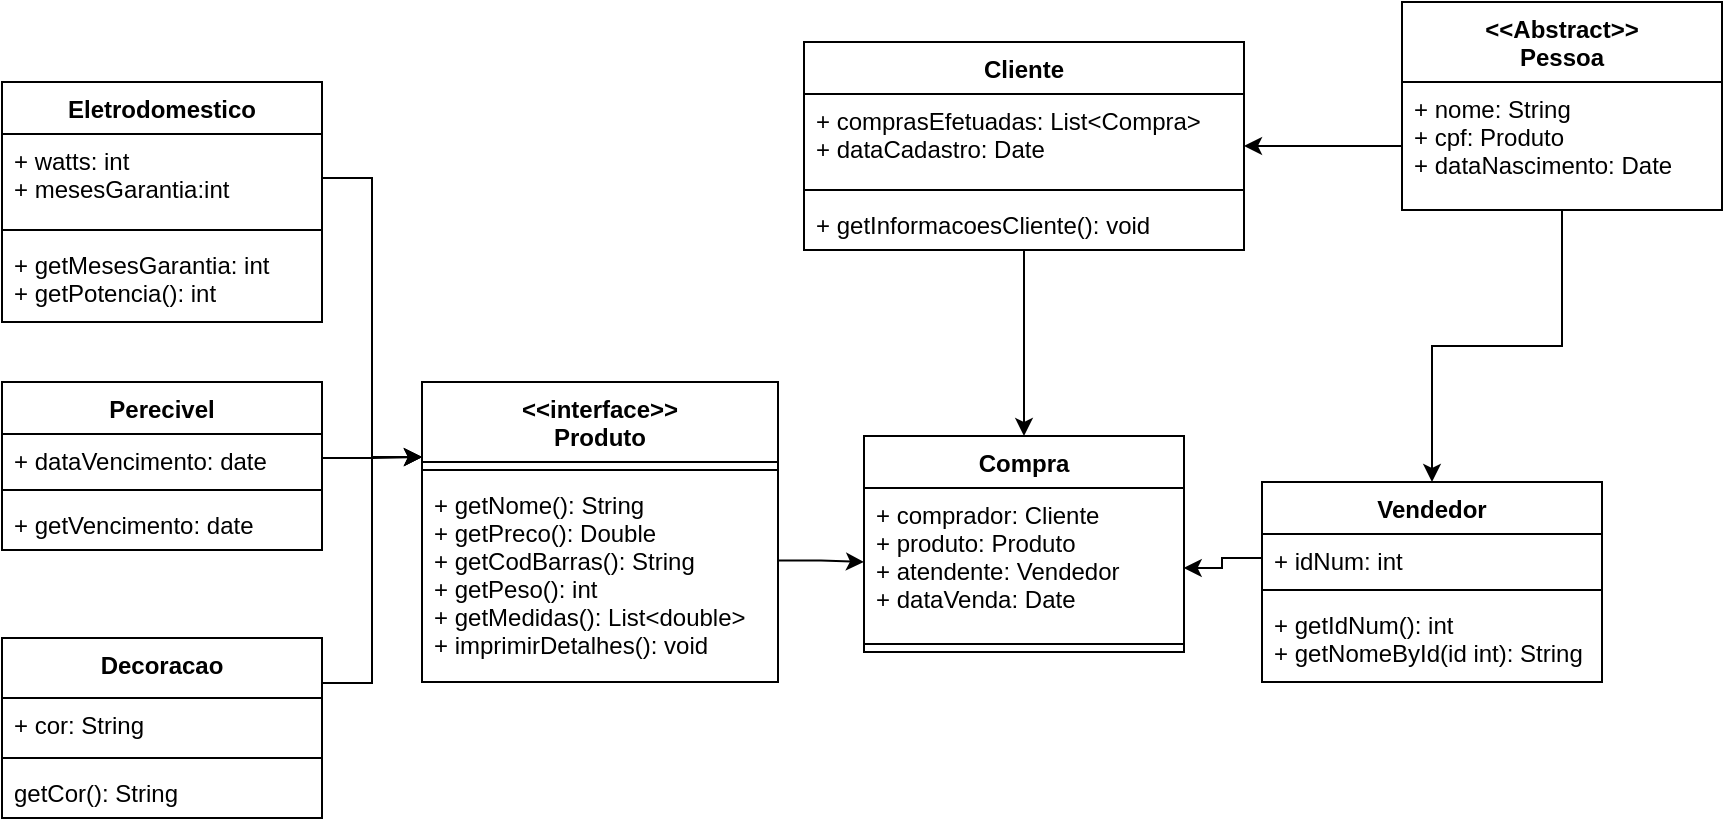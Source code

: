 <mxfile version="20.5.1" type="github">
  <diagram id="C5RBs43oDa-KdzZeNtuy" name="Page-1">
    <mxGraphModel dx="1021" dy="581" grid="1" gridSize="10" guides="1" tooltips="1" connect="1" arrows="1" fold="1" page="1" pageScale="1" pageWidth="1169" pageHeight="827" math="0" shadow="0">
      <root>
        <mxCell id="WIyWlLk6GJQsqaUBKTNV-0" />
        <mxCell id="WIyWlLk6GJQsqaUBKTNV-1" parent="WIyWlLk6GJQsqaUBKTNV-0" />
        <mxCell id="UWpg7ca5vRlGJdTYK1Bn-41" style="edgeStyle=orthogonalEdgeStyle;rounded=0;orthogonalLoop=1;jettySize=auto;html=1;exitX=1;exitY=0.405;exitDx=0;exitDy=0;entryX=0;entryY=0.5;entryDx=0;entryDy=0;exitPerimeter=0;" parent="WIyWlLk6GJQsqaUBKTNV-1" source="UWpg7ca5vRlGJdTYK1Bn-3" target="UWpg7ca5vRlGJdTYK1Bn-52" edge="1">
          <mxGeometry relative="1" as="geometry">
            <mxPoint x="550" y="612" as="targetPoint" />
          </mxGeometry>
        </mxCell>
        <mxCell id="UWpg7ca5vRlGJdTYK1Bn-0" value="&lt;&lt;interface&gt;&gt;&#xa;Produto" style="swimlane;fontStyle=1;align=center;verticalAlign=top;childLayout=stackLayout;horizontal=1;startSize=40;horizontalStack=0;resizeParent=1;resizeParentMax=0;resizeLast=0;collapsible=1;marginBottom=0;" parent="WIyWlLk6GJQsqaUBKTNV-1" vertex="1">
          <mxGeometry x="280" y="330" width="178" height="150" as="geometry" />
        </mxCell>
        <mxCell id="UWpg7ca5vRlGJdTYK1Bn-2" value="" style="line;strokeWidth=1;fillColor=none;align=left;verticalAlign=middle;spacingTop=-1;spacingLeft=3;spacingRight=3;rotatable=0;labelPosition=right;points=[];portConstraint=eastwest;strokeColor=inherit;" parent="UWpg7ca5vRlGJdTYK1Bn-0" vertex="1">
          <mxGeometry y="40" width="178" height="8" as="geometry" />
        </mxCell>
        <mxCell id="UWpg7ca5vRlGJdTYK1Bn-3" value="+ getNome(): String&#xa;+ getPreco(): Double&#xa;+ getCodBarras(): String&#xa;+ getPeso(): int&#xa;+ getMedidas(): List&lt;double&gt;&#xa;+ imprimirDetalhes(): void&#xa;" style="text;strokeColor=none;fillColor=none;align=left;verticalAlign=top;spacingLeft=4;spacingRight=4;overflow=hidden;rotatable=0;points=[[0,0.5],[1,0.5]];portConstraint=eastwest;" parent="UWpg7ca5vRlGJdTYK1Bn-0" vertex="1">
          <mxGeometry y="48" width="178" height="102" as="geometry" />
        </mxCell>
        <mxCell id="UWpg7ca5vRlGJdTYK1Bn-21" style="edgeStyle=orthogonalEdgeStyle;rounded=0;orthogonalLoop=1;jettySize=auto;html=1;exitX=1;exitY=0.5;exitDx=0;exitDy=0;entryX=0;entryY=0.25;entryDx=0;entryDy=0;" parent="WIyWlLk6GJQsqaUBKTNV-1" target="UWpg7ca5vRlGJdTYK1Bn-0" edge="1" source="UWpg7ca5vRlGJdTYK1Bn-59">
          <mxGeometry relative="1" as="geometry">
            <mxPoint x="150" y="303.0" as="sourcePoint" />
          </mxGeometry>
        </mxCell>
        <mxCell id="UWpg7ca5vRlGJdTYK1Bn-23" style="edgeStyle=orthogonalEdgeStyle;rounded=0;orthogonalLoop=1;jettySize=auto;html=1;exitX=1;exitY=0.5;exitDx=0;exitDy=0;entryX=0;entryY=0.25;entryDx=0;entryDy=0;" parent="WIyWlLk6GJQsqaUBKTNV-1" target="UWpg7ca5vRlGJdTYK1Bn-0" edge="1" source="UWpg7ca5vRlGJdTYK1Bn-63">
          <mxGeometry relative="1" as="geometry">
            <mxPoint x="150" y="453" as="sourcePoint" />
            <mxPoint x="260" y="380" as="targetPoint" />
          </mxGeometry>
        </mxCell>
        <mxCell id="UWpg7ca5vRlGJdTYK1Bn-28" style="edgeStyle=orthogonalEdgeStyle;rounded=0;orthogonalLoop=1;jettySize=auto;html=1;exitX=1;exitY=0.25;exitDx=0;exitDy=0;entryX=0;entryY=0.25;entryDx=0;entryDy=0;" parent="WIyWlLk6GJQsqaUBKTNV-1" source="UWpg7ca5vRlGJdTYK1Bn-24" target="UWpg7ca5vRlGJdTYK1Bn-0" edge="1">
          <mxGeometry relative="1" as="geometry" />
        </mxCell>
        <mxCell id="UWpg7ca5vRlGJdTYK1Bn-24" value="Decoracao" style="swimlane;fontStyle=1;align=center;verticalAlign=top;childLayout=stackLayout;horizontal=1;startSize=30;horizontalStack=0;resizeParent=1;resizeParentMax=0;resizeLast=0;collapsible=1;marginBottom=0;" parent="WIyWlLk6GJQsqaUBKTNV-1" vertex="1">
          <mxGeometry x="70" y="458" width="160" height="90" as="geometry" />
        </mxCell>
        <mxCell id="UWpg7ca5vRlGJdTYK1Bn-25" value="+ cor: String" style="text;strokeColor=none;fillColor=none;align=left;verticalAlign=top;spacingLeft=4;spacingRight=4;overflow=hidden;rotatable=0;points=[[0,0.5],[1,0.5]];portConstraint=eastwest;" parent="UWpg7ca5vRlGJdTYK1Bn-24" vertex="1">
          <mxGeometry y="30" width="160" height="26" as="geometry" />
        </mxCell>
        <mxCell id="UWpg7ca5vRlGJdTYK1Bn-26" value="" style="line;strokeWidth=1;fillColor=none;align=left;verticalAlign=middle;spacingTop=-1;spacingLeft=3;spacingRight=3;rotatable=0;labelPosition=right;points=[];portConstraint=eastwest;strokeColor=inherit;" parent="UWpg7ca5vRlGJdTYK1Bn-24" vertex="1">
          <mxGeometry y="56" width="160" height="8" as="geometry" />
        </mxCell>
        <mxCell id="UWpg7ca5vRlGJdTYK1Bn-27" value="getCor(): String" style="text;strokeColor=none;fillColor=none;align=left;verticalAlign=top;spacingLeft=4;spacingRight=4;overflow=hidden;rotatable=0;points=[[0,0.5],[1,0.5]];portConstraint=eastwest;" parent="UWpg7ca5vRlGJdTYK1Bn-24" vertex="1">
          <mxGeometry y="64" width="160" height="26" as="geometry" />
        </mxCell>
        <mxCell id="CT_ugirR9yLixWMK8P_X-0" style="edgeStyle=orthogonalEdgeStyle;rounded=0;orthogonalLoop=1;jettySize=auto;html=1;entryX=0.5;entryY=0;entryDx=0;entryDy=0;" edge="1" parent="WIyWlLk6GJQsqaUBKTNV-1" source="UWpg7ca5vRlGJdTYK1Bn-37" target="UWpg7ca5vRlGJdTYK1Bn-51">
          <mxGeometry relative="1" as="geometry" />
        </mxCell>
        <mxCell id="UWpg7ca5vRlGJdTYK1Bn-37" value="Cliente" style="swimlane;fontStyle=1;align=center;verticalAlign=top;childLayout=stackLayout;horizontal=1;startSize=26;horizontalStack=0;resizeParent=1;resizeParentMax=0;resizeLast=0;collapsible=1;marginBottom=0;" parent="WIyWlLk6GJQsqaUBKTNV-1" vertex="1">
          <mxGeometry x="471" y="160" width="220" height="104" as="geometry" />
        </mxCell>
        <mxCell id="UWpg7ca5vRlGJdTYK1Bn-39" value="+ comprasEfetuadas: List&lt;Compra&gt;&#xa;+ dataCadastro: Date" style="text;strokeColor=none;fillColor=none;align=left;verticalAlign=top;spacingLeft=4;spacingRight=4;overflow=hidden;rotatable=0;points=[[0,0.5],[1,0.5]];portConstraint=eastwest;" parent="UWpg7ca5vRlGJdTYK1Bn-37" vertex="1">
          <mxGeometry y="26" width="220" height="44" as="geometry" />
        </mxCell>
        <mxCell id="UWpg7ca5vRlGJdTYK1Bn-38" value="" style="line;strokeWidth=1;fillColor=none;align=left;verticalAlign=middle;spacingTop=-1;spacingLeft=3;spacingRight=3;rotatable=0;labelPosition=right;points=[];portConstraint=eastwest;strokeColor=inherit;" parent="UWpg7ca5vRlGJdTYK1Bn-37" vertex="1">
          <mxGeometry y="70" width="220" height="8" as="geometry" />
        </mxCell>
        <mxCell id="UWpg7ca5vRlGJdTYK1Bn-40" value="+ getInformacoesCliente(): void" style="text;strokeColor=none;fillColor=none;align=left;verticalAlign=top;spacingLeft=4;spacingRight=4;overflow=hidden;rotatable=0;points=[[0,0.5],[1,0.5]];portConstraint=eastwest;" parent="UWpg7ca5vRlGJdTYK1Bn-37" vertex="1">
          <mxGeometry y="78" width="220" height="26" as="geometry" />
        </mxCell>
        <mxCell id="UWpg7ca5vRlGJdTYK1Bn-51" value="Compra" style="swimlane;fontStyle=1;align=center;verticalAlign=top;childLayout=stackLayout;horizontal=1;startSize=26;horizontalStack=0;resizeParent=1;resizeParentMax=0;resizeLast=0;collapsible=1;marginBottom=0;" parent="WIyWlLk6GJQsqaUBKTNV-1" vertex="1">
          <mxGeometry x="501" y="357" width="160" height="108" as="geometry" />
        </mxCell>
        <mxCell id="UWpg7ca5vRlGJdTYK1Bn-52" value="+ comprador: Cliente&#xa;+ produto: Produto&#xa;+ atendente: Vendedor&#xa;+ dataVenda: Date&#xa;&#xa;&#xa;&#xa;&#xa;" style="text;strokeColor=none;fillColor=none;align=left;verticalAlign=top;spacingLeft=4;spacingRight=4;overflow=hidden;rotatable=0;points=[[0,0.5],[1,0.5]];portConstraint=eastwest;" parent="UWpg7ca5vRlGJdTYK1Bn-51" vertex="1">
          <mxGeometry y="26" width="160" height="74" as="geometry" />
        </mxCell>
        <mxCell id="UWpg7ca5vRlGJdTYK1Bn-53" value="" style="line;strokeWidth=1;fillColor=none;align=left;verticalAlign=middle;spacingTop=-1;spacingLeft=3;spacingRight=3;rotatable=0;labelPosition=right;points=[];portConstraint=eastwest;strokeColor=inherit;" parent="UWpg7ca5vRlGJdTYK1Bn-51" vertex="1">
          <mxGeometry y="100" width="160" height="8" as="geometry" />
        </mxCell>
        <mxCell id="UWpg7ca5vRlGJdTYK1Bn-58" value="Eletrodomestico&#xa;&#xa;&#xa;" style="swimlane;fontStyle=1;align=center;verticalAlign=top;childLayout=stackLayout;horizontal=1;startSize=26;horizontalStack=0;resizeParent=1;resizeParentMax=0;resizeLast=0;collapsible=1;marginBottom=0;" parent="WIyWlLk6GJQsqaUBKTNV-1" vertex="1">
          <mxGeometry x="70" y="180" width="160" height="120" as="geometry" />
        </mxCell>
        <mxCell id="UWpg7ca5vRlGJdTYK1Bn-59" value="+ watts: int&#xa;+ mesesGarantia:int&#xa;" style="text;strokeColor=none;fillColor=none;align=left;verticalAlign=top;spacingLeft=4;spacingRight=4;overflow=hidden;rotatable=0;points=[[0,0.5],[1,0.5]];portConstraint=eastwest;" parent="UWpg7ca5vRlGJdTYK1Bn-58" vertex="1">
          <mxGeometry y="26" width="160" height="44" as="geometry" />
        </mxCell>
        <mxCell id="UWpg7ca5vRlGJdTYK1Bn-60" value="" style="line;strokeWidth=1;fillColor=none;align=left;verticalAlign=middle;spacingTop=-1;spacingLeft=3;spacingRight=3;rotatable=0;labelPosition=right;points=[];portConstraint=eastwest;strokeColor=inherit;" parent="UWpg7ca5vRlGJdTYK1Bn-58" vertex="1">
          <mxGeometry y="70" width="160" height="8" as="geometry" />
        </mxCell>
        <mxCell id="UWpg7ca5vRlGJdTYK1Bn-61" value="+ getMesesGarantia: int&#xa;+ getPotencia(): int&#xa;" style="text;strokeColor=none;fillColor=none;align=left;verticalAlign=top;spacingLeft=4;spacingRight=4;overflow=hidden;rotatable=0;points=[[0,0.5],[1,0.5]];portConstraint=eastwest;" parent="UWpg7ca5vRlGJdTYK1Bn-58" vertex="1">
          <mxGeometry y="78" width="160" height="42" as="geometry" />
        </mxCell>
        <mxCell id="UWpg7ca5vRlGJdTYK1Bn-62" value="Perecivel" style="swimlane;fontStyle=1;align=center;verticalAlign=top;childLayout=stackLayout;horizontal=1;startSize=26;horizontalStack=0;resizeParent=1;resizeParentMax=0;resizeLast=0;collapsible=1;marginBottom=0;" parent="WIyWlLk6GJQsqaUBKTNV-1" vertex="1">
          <mxGeometry x="70" y="330" width="160" height="84" as="geometry" />
        </mxCell>
        <mxCell id="UWpg7ca5vRlGJdTYK1Bn-63" value="+ dataVencimento: date&#xa;" style="text;strokeColor=none;fillColor=none;align=left;verticalAlign=top;spacingLeft=4;spacingRight=4;overflow=hidden;rotatable=0;points=[[0,0.5],[1,0.5]];portConstraint=eastwest;" parent="UWpg7ca5vRlGJdTYK1Bn-62" vertex="1">
          <mxGeometry y="26" width="160" height="24" as="geometry" />
        </mxCell>
        <mxCell id="UWpg7ca5vRlGJdTYK1Bn-64" value="" style="line;strokeWidth=1;fillColor=none;align=left;verticalAlign=middle;spacingTop=-1;spacingLeft=3;spacingRight=3;rotatable=0;labelPosition=right;points=[];portConstraint=eastwest;strokeColor=inherit;" parent="UWpg7ca5vRlGJdTYK1Bn-62" vertex="1">
          <mxGeometry y="50" width="160" height="8" as="geometry" />
        </mxCell>
        <mxCell id="UWpg7ca5vRlGJdTYK1Bn-65" value="+ getVencimento: date" style="text;strokeColor=none;fillColor=none;align=left;verticalAlign=top;spacingLeft=4;spacingRight=4;overflow=hidden;rotatable=0;points=[[0,0.5],[1,0.5]];portConstraint=eastwest;" parent="UWpg7ca5vRlGJdTYK1Bn-62" vertex="1">
          <mxGeometry y="58" width="160" height="26" as="geometry" />
        </mxCell>
        <mxCell id="CT_ugirR9yLixWMK8P_X-4" style="edgeStyle=orthogonalEdgeStyle;rounded=0;orthogonalLoop=1;jettySize=auto;html=1;" edge="1" parent="WIyWlLk6GJQsqaUBKTNV-1" source="UWpg7ca5vRlGJdTYK1Bn-66" target="UWpg7ca5vRlGJdTYK1Bn-70">
          <mxGeometry relative="1" as="geometry" />
        </mxCell>
        <mxCell id="UWpg7ca5vRlGJdTYK1Bn-66" value="&lt;&lt;Abstract&gt;&gt;&#xa;Pessoa" style="swimlane;fontStyle=1;align=center;verticalAlign=top;childLayout=stackLayout;horizontal=1;startSize=40;horizontalStack=0;resizeParent=1;resizeParentMax=0;resizeLast=0;collapsible=1;marginBottom=0;" parent="WIyWlLk6GJQsqaUBKTNV-1" vertex="1">
          <mxGeometry x="770" y="140" width="160" height="104" as="geometry" />
        </mxCell>
        <mxCell id="UWpg7ca5vRlGJdTYK1Bn-68" value="+ nome: String&#xa;+ cpf: Produto&#xa;+ dataNascimento: Date&#xa;&#xa;" style="text;strokeColor=none;fillColor=none;align=left;verticalAlign=top;spacingLeft=4;spacingRight=4;overflow=hidden;rotatable=0;points=[[0,0.5],[1,0.5]];portConstraint=eastwest;" parent="UWpg7ca5vRlGJdTYK1Bn-66" vertex="1">
          <mxGeometry y="40" width="160" height="64" as="geometry" />
        </mxCell>
        <mxCell id="UWpg7ca5vRlGJdTYK1Bn-70" value="Vendedor&#xa;" style="swimlane;fontStyle=1;align=center;verticalAlign=top;childLayout=stackLayout;horizontal=1;startSize=26;horizontalStack=0;resizeParent=1;resizeParentMax=0;resizeLast=0;collapsible=1;marginBottom=0;" parent="WIyWlLk6GJQsqaUBKTNV-1" vertex="1">
          <mxGeometry x="700" y="380" width="170" height="100" as="geometry" />
        </mxCell>
        <mxCell id="UWpg7ca5vRlGJdTYK1Bn-72" value="+ idNum: int&#xa;" style="text;strokeColor=none;fillColor=none;align=left;verticalAlign=top;spacingLeft=4;spacingRight=4;overflow=hidden;rotatable=0;points=[[0,0.5],[1,0.5]];portConstraint=eastwest;" parent="UWpg7ca5vRlGJdTYK1Bn-70" vertex="1">
          <mxGeometry y="26" width="170" height="24" as="geometry" />
        </mxCell>
        <mxCell id="UWpg7ca5vRlGJdTYK1Bn-71" value="" style="line;strokeWidth=1;fillColor=none;align=left;verticalAlign=middle;spacingTop=-1;spacingLeft=3;spacingRight=3;rotatable=0;labelPosition=right;points=[];portConstraint=eastwest;strokeColor=inherit;" parent="UWpg7ca5vRlGJdTYK1Bn-70" vertex="1">
          <mxGeometry y="50" width="170" height="8" as="geometry" />
        </mxCell>
        <mxCell id="UWpg7ca5vRlGJdTYK1Bn-73" value="+ getIdNum(): int&#xa;+ getNomeById(id int): String" style="text;strokeColor=none;fillColor=none;align=left;verticalAlign=top;spacingLeft=4;spacingRight=4;overflow=hidden;rotatable=0;points=[[0,0.5],[1,0.5]];portConstraint=eastwest;" parent="UWpg7ca5vRlGJdTYK1Bn-70" vertex="1">
          <mxGeometry y="58" width="170" height="42" as="geometry" />
        </mxCell>
        <mxCell id="UWpg7ca5vRlGJdTYK1Bn-74" style="edgeStyle=orthogonalEdgeStyle;rounded=0;orthogonalLoop=1;jettySize=auto;html=1;exitX=0;exitY=0.5;exitDx=0;exitDy=0;entryX=1;entryY=0.5;entryDx=0;entryDy=0;" parent="WIyWlLk6GJQsqaUBKTNV-1" source="UWpg7ca5vRlGJdTYK1Bn-68" target="UWpg7ca5vRlGJdTYK1Bn-37" edge="1">
          <mxGeometry relative="1" as="geometry" />
        </mxCell>
        <mxCell id="CT_ugirR9yLixWMK8P_X-1" style="edgeStyle=orthogonalEdgeStyle;rounded=0;orthogonalLoop=1;jettySize=auto;html=1;entryX=0.999;entryY=0.54;entryDx=0;entryDy=0;entryPerimeter=0;" edge="1" parent="WIyWlLk6GJQsqaUBKTNV-1" source="UWpg7ca5vRlGJdTYK1Bn-72" target="UWpg7ca5vRlGJdTYK1Bn-52">
          <mxGeometry relative="1" as="geometry" />
        </mxCell>
      </root>
    </mxGraphModel>
  </diagram>
</mxfile>
